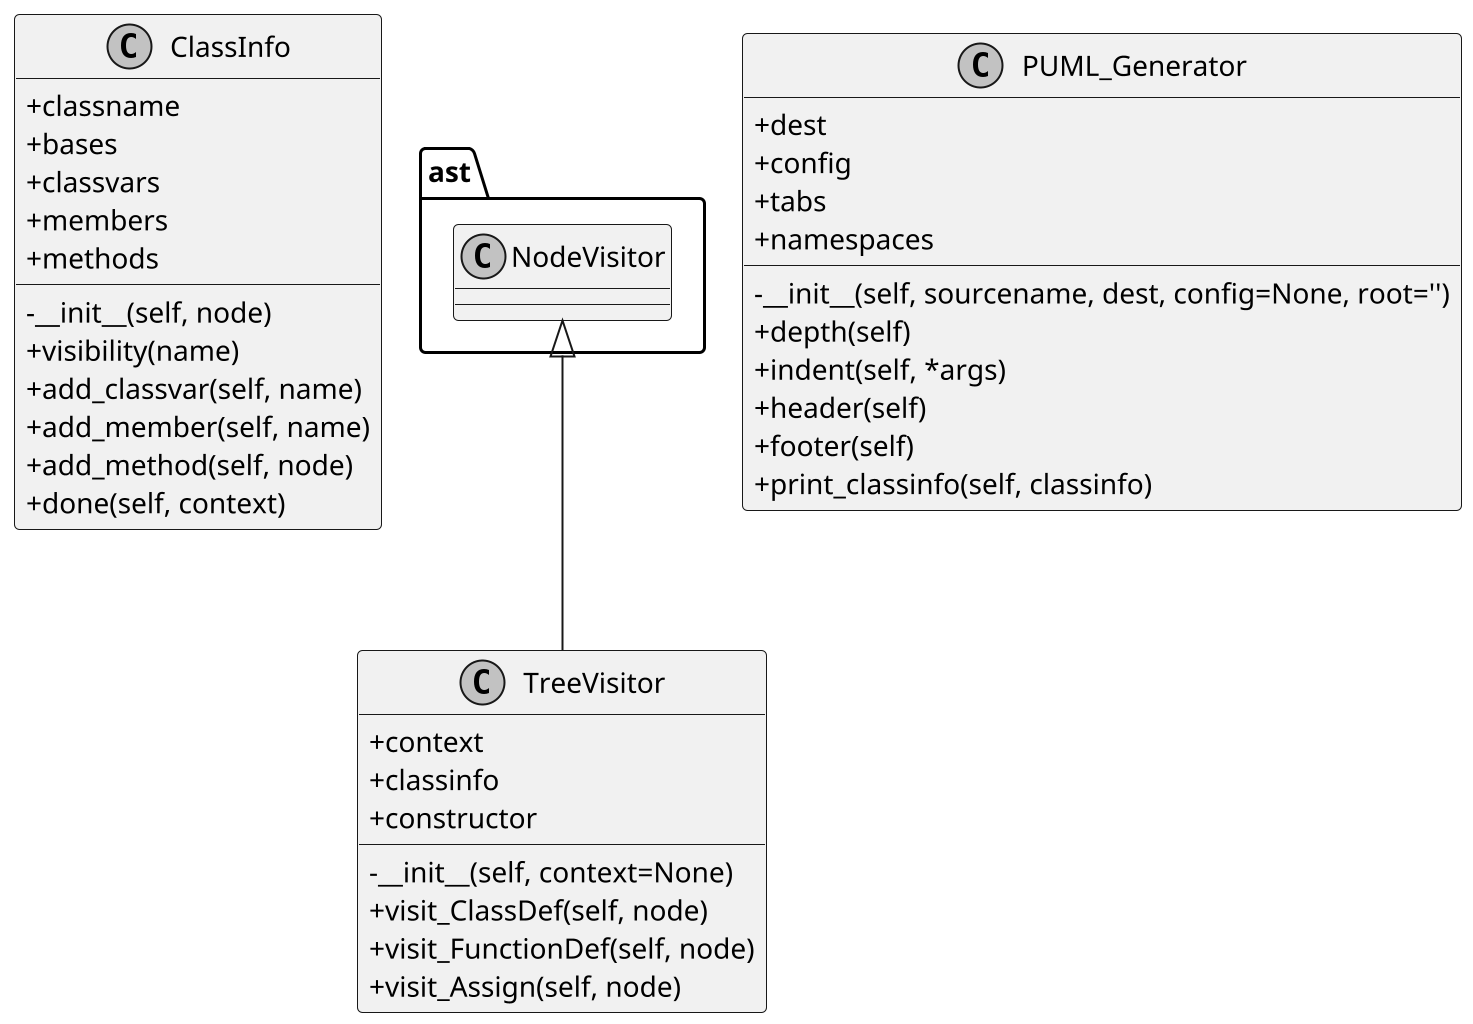 @startuml
skinparam monochrome true
skinparam classAttributeIconSize 0
scale 2

class ClassInfo {
  +classname
  +bases
  +classvars
  +members
  +methods
  -__init__(self, node)
  +visibility(name)
  +add_classvar(self, name)
  +add_member(self, name)
  +add_method(self, node)
  +done(self, context)
}

ast.NodeVisitor <|-- TreeVisitor
class TreeVisitor {
  +context
  +classinfo
  +constructor
  -__init__(self, context=None)
  +visit_ClassDef(self, node)
  +visit_FunctionDef(self, node)
  +visit_Assign(self, node)
}

class PUML_Generator {
  +dest
  +config
  +tabs
  +namespaces
  -__init__(self, sourcename, dest, config=None, root='')
  +depth(self)
  +indent(self, *args)
  +header(self)
  +footer(self)
  +print_classinfo(self, classinfo)
}

' customizable epilog
' here you may add notes and associations

@enduml
